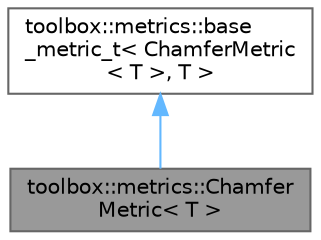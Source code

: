 digraph "toolbox::metrics::ChamferMetric&lt; T &gt;"
{
 // LATEX_PDF_SIZE
  bgcolor="transparent";
  edge [fontname=Helvetica,fontsize=10,labelfontname=Helvetica,labelfontsize=10];
  node [fontname=Helvetica,fontsize=10,shape=box,height=0.2,width=0.4];
  Node1 [id="Node000001",label="toolbox::metrics::Chamfer\lMetric\< T \>",height=0.2,width=0.4,color="gray40", fillcolor="grey60", style="filled", fontcolor="black",tooltip="Chamfer distance between two point clouds."];
  Node2 -> Node1 [id="edge1_Node000001_Node000002",dir="back",color="steelblue1",style="solid",tooltip=" "];
  Node2 [id="Node000002",label="toolbox::metrics::base\l_metric_t\< ChamferMetric\l\< T \>, T \>",height=0.2,width=0.4,color="gray40", fillcolor="white", style="filled",URL="$classtoolbox_1_1metrics_1_1base__metric__t.html",tooltip=" "];
}
